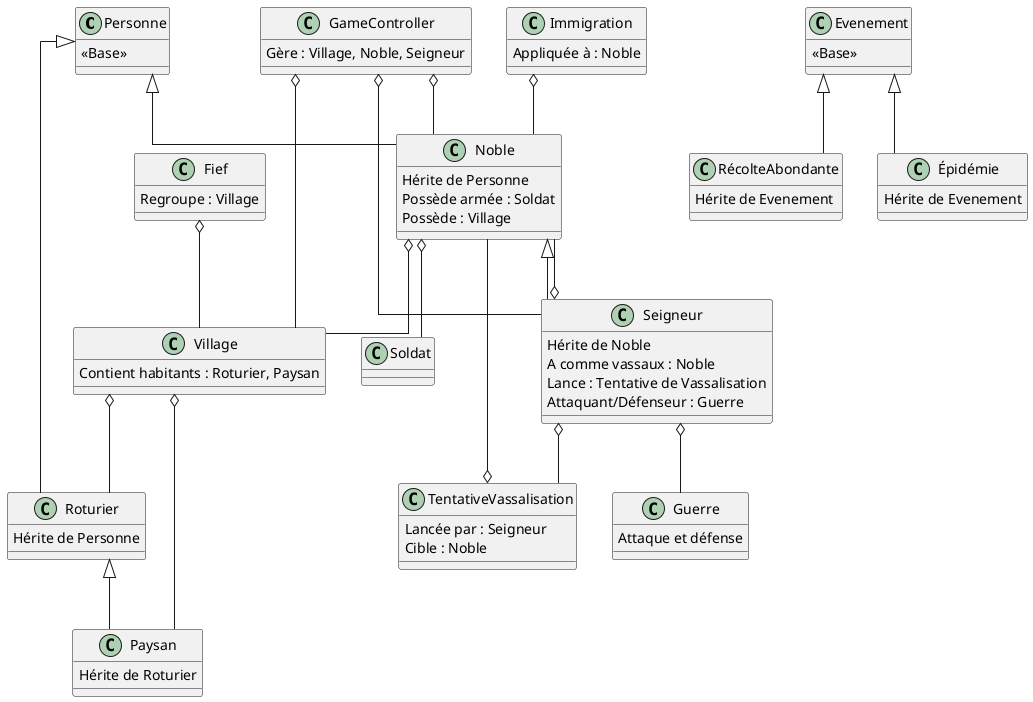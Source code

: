 @startuml
skinparam linetype ortho

class Personne {
    <<Base>>
}

class Roturier {
    Hérite de Personne
}

class Paysan {
    Hérite de Roturier
}

class Noble {
    Hérite de Personne
    Possède armée : Soldat
    Possède : Village
}

class Seigneur {
    Hérite de Noble
    A comme vassaux : Noble
    Lance : Tentative de Vassalisation
    Attaquant/Défenseur : Guerre
}

class Soldat

class Village {
    Contient habitants : Roturier, Paysan
}

class Fief {
    Regroupe : Village
}

class Evenement {
    <<Base>>
}

class RécolteAbondante {
    Hérite de Evenement
}

class Épidémie {
    Hérite de Evenement
}

class TentativeVassalisation {
    Lancée par : Seigneur
    Cible : Noble
}

class Guerre {
    Attaque et défense
}

class Immigration {
    Appliquée à : Noble
}

class GameController {
    Gère : Village, Noble, Seigneur
}

Personne <|-- Roturier
Roturier <|-- Paysan
Personne <|-- Noble
Noble <|-- Seigneur
Noble o-- Soldat
Noble o-- Village
Seigneur o-- Noble 
Village o-- Roturier
Village o-- Paysan
Fief o-- Village
Evenement <|-- RécolteAbondante
Evenement <|-- Épidémie
Seigneur o-- TentativeVassalisation 
TentativeVassalisation o-- Noble 
Seigneur o-- Guerre
Immigration o-- Noble 
GameController o-- Village
GameController o-- Noble
GameController o-- Seigneur
@enduml